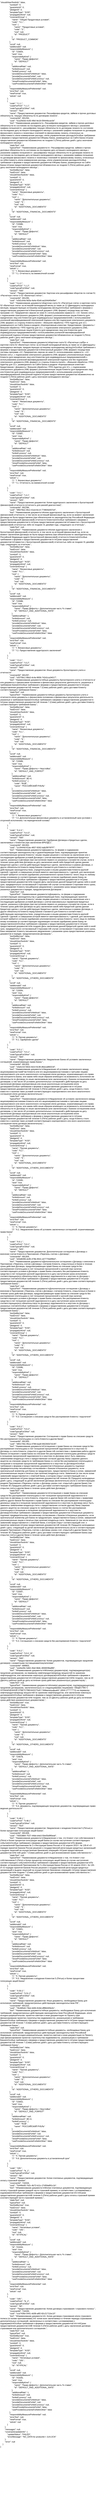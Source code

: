 <mxfile version="27.1.4">
  <diagram name="Страница — 1" id="WULPb32uHRo-QUS4CWuH">
    <mxGraphModel dx="1372" dy="743" grid="1" gridSize="10" guides="1" tooltips="1" connect="1" arrows="1" fold="1" page="1" pageScale="1" pageWidth="827" pageHeight="1169" math="0" shadow="0">
      <root>
        <mxCell id="0" />
        <mxCell id="1" parent="0" />
        <mxCell id="hpLpnZOfaxVlts9n7Vxk-16" value="&quot;shouldViewTextInfo&quot;: false,&#xa;                &quot;suretyId&quot;: 0,&#xa;                &quot;guarantorId&quot;: 0,&#xa;                &quot;pledgerId&quot;: 0,&#xa;                &quot;templateType&quot;: &quot;KOD&quot;,&#xa;                &quot;propagationKind&quot;: null,&#xa;                &quot;covenantGroup&quot;: {&#xa;                    &quot;name&quot;: &quot;Общие Продуктовые условия&quot;,&#xa;                    &quot;code&quot;: &quot;3.1.&quot;,&#xa;                    &quot;root&quot;: {&#xa;                        &quot;name&quot;: &quot;Продуктовые условия&quot;,&#xa;                        &quot;code&quot;: &quot;3.&quot;,&#xa;                        &quot;root&quot;: null,&#xa;                        &quot;id&quot;: &quot;PRODUCT&quot;&#xa;                    },&#xa;                    &quot;id&quot;: &quot;PRODUCT_COMMON&quot;&#xa;                },&#xa;                &quot;scroll&quot;: null,&#xa;                &quot;additionalId&quot;: null,&#xa;                &quot;responsibilityMeasure&quot;: {&#xa;                    &quot;id&quot;: 715604,&#xa;                    &quot;auto&quot;: true,&#xa;                    &quot;responsibilityKind&quot;: {&#xa;                        &quot;name&quot;: &quot;Право Дефолта&quot;,&#xa;                        &quot;id&quot;: &quot;DEFAULT&quot;&#xa;                    },&#xa;                    &quot;additionalRate&quot;: null,&#xa;                    &quot;forfeitAmount&quot;: null,&#xa;                    &quot;forfeitCurrency&quot;: null,&#xa;                    &quot;provideDocumentsForfeitAuto&quot;: false,&#xa;                    &quot;provideDocumentsForfeit&quot;: null,&#xa;                    &quot;provideDocumentsForfeitCurrency&quot;: null,&#xa;                    &quot;showProvideDocumentsForfeit&quot;: false,&#xa;                    &quot;useProvideDocumentsForfeitInOther&quot;: false&#xa;                },&#xa;                &quot;responsibilityMeasurePreferential&quot;: null,&#xa;                &quot;errorText&quot;: null,&#xa;                &quot;newFormat&quot;: true,&#xa;                &quot;article&quot;: null&#xa;            },&#xa;            {&#xa;                &quot;code&quot;: &quot;I.1.1.&quot;,&#xa;                &quot;codeForPrint&quot;: &quot;I.1.1&quot;,&#xa;                &quot;codeTypicalForOther&quot;: null,&#xa;                &quot;version&quot;: &quot;910&quot;,&#xa;                &quot;name&quot;: &quot;Предоставление документов: Расшифровка кредитов, займов и прочих долговых обязательств, текущих обязательств по договорам лизинга&quot;,&#xa;                &quot;covenantId&quot;: 691294,&#xa;                &quot;uuid&quot;: &quot;01a29d3d-4160-4fb0-9e18-f3f444bcac0d&quot;,&#xa;                &quot;text&quot;: &quot;Наименование документа:\n– Расшифровка кредитов, займов и прочих долговых обязательств по состоянию на последнюю дату истекшего календарного месяца с указанием графика погашения;\n– расшифровка текущих обязательств по договорам лизинга по состоянию на последнюю дату истекшего календарного месяца с указанием графика погашения по договорам финансового лизинга и лизинговых платежей по финансовому лизингу, отнесенных на себестоимость и/или коммерческие расходы, и/или управленческие расходы\nОсобые требования к формам и предоставлению документов:\nФормы Банка, размещенные на Сайте Банка.\nСроки предоставления документов:\nЕжемесячно не позднее 5 (Пяти) рабочих дней с даты окончания календарного месяца.&quot;,&#xa;                &quot;staticText&quot;: null,&#xa;                &quot;typicalText&quot;: &quot;Наименование документа:\n– Расшифровка кредитов, займов и прочих долговых обязательств по состоянию на последнюю дату истекшего календарного месяца с указанием графика погашения;\n– расшифровка текущих обязательств по договорам лизинга по состоянию на последнюю дату истекшего календарного месяца с указанием графика погашения по договорам финансового лизинга и лизинговых платежей по финансовому лизингу, отнесенных на себестоимость и/или коммерческие расходы, и/или управленческие расходы\nОсобые требования к формам и предоставлению документов:\nФормы Банка, размещенные на Сайте Банка.\nСроки предоставления документов:\nЕжемесячно не позднее 5 (Пяти) рабочих дней с даты окончания календарного месяца.&quot;,&#xa;                &quot;textSetByUser&quot;: false,&#xa;                &quot;hasErrors&quot;: false,&#xa;                &quot;shouldViewTextInfo&quot;: false,&#xa;                &quot;suretyId&quot;: 0,&#xa;                &quot;guarantorId&quot;: 0,&#xa;                &quot;pledgerId&quot;: 0,&#xa;                &quot;templateType&quot;: &quot;KOD&quot;,&#xa;                &quot;propagationKind&quot;: null,&#xa;                &quot;covenantGroup&quot;: {&#xa;                    &quot;name&quot;: &quot;Финансовые документы&quot;,&#xa;                    &quot;code&quot;: &quot;6.1.&quot;,&#xa;                    &quot;root&quot;: {&#xa;                        &quot;name&quot;: &quot;Дополнительные документы&quot;,&#xa;                        &quot;code&quot;: &quot;6.&quot;,&#xa;                        &quot;root&quot;: null,&#xa;                        &quot;id&quot;: &quot;ADDITIONAL_DOCUMENTS&quot;&#xa;                    },&#xa;                    &quot;id&quot;: &quot;ADDITIONAL_FINANCIAL_DOCUMENTS&quot;&#xa;                },&#xa;                &quot;scroll&quot;: null,&#xa;                &quot;additionalId&quot;: null,&#xa;                &quot;responsibilityMeasure&quot;: {&#xa;                    &quot;id&quot;: 715586,&#xa;                    &quot;auto&quot;: true,&#xa;                    &quot;responsibilityKind&quot;: {&#xa;                        &quot;name&quot;: &quot;Право Дефолта&quot;,&#xa;                        &quot;id&quot;: &quot;DEFAULT&quot;&#xa;                    },&#xa;                    &quot;additionalRate&quot;: null,&#xa;                    &quot;forfeitAmount&quot;: null,&#xa;                    &quot;forfeitCurrency&quot;: null,&#xa;                    &quot;provideDocumentsForfeitAuto&quot;: false,&#xa;                    &quot;provideDocumentsForfeit&quot;: null,&#xa;                    &quot;provideDocumentsForfeitCurrency&quot;: null,&#xa;                    &quot;showProvideDocumentsForfeit&quot;: false,&#xa;                    &quot;useProvideDocumentsForfeitInOther&quot;: false&#xa;                },&#xa;                &quot;responsibilityMeasurePreferential&quot;: null,&#xa;                &quot;errorText&quot;: null,&#xa;                &quot;newFormat&quot;: true,&#xa;                &quot;article&quot;: {&#xa;                    &quot;1&quot;: &quot;I. Финансовые документы&quot;,&#xa;                    &quot;2&quot;: &quot;I.1. Отчетность на ежемесячной основе&quot;&#xa;                }&#xa;            },&#xa;            {&#xa;                &quot;code&quot;: &quot;I.1.2.&quot;,&#xa;                &quot;codeForPrint&quot;: &quot;I.1.2&quot;,&#xa;                &quot;codeTypicalForOther&quot;: null,&#xa;                &quot;version&quot;: &quot;935&quot;,&#xa;                &quot;name&quot;: &quot;Предоставление документов: Карточки или расшифровки оборотов по счетам 51 «Расчетные счета» и 52 «Валютные счета»&quot;,&#xa;                &quot;covenantId&quot;: 691295,&#xa;                &quot;uuid&quot;: &quot;e3d1c64a-9d3a-4a4a-92e6-aa164d40e0be&quot;,&#xa;                &quot;text&quot;: &quot;Наименование документа:\nКарточки счета 51 «Расчетные счета» и карточки счета 52 «Валютные счета» за истекший календарный месяц (а также за 12 (Двенадцать) календарных месяцев, предшествующих истекшему календарному месяцу)\nОсобые требования к формам и предоставлению документов:\nЭлектронный документ (XML-формат) посредством системы программ «1С: Предприятие» версии не ниже 8 с использованием сервиса:\n– «1С: Бизнес-сеть», с подписанием электронного документа (XML-формат) уполномоченным лицом Клиента (для юридических лиц) или Клиентом (для индивидуальных предпринимателей) с использованием усиленной квалифицированной электронной подписи или без подписания электронного документа (XML-формат) со стороны Клиента,\nили\n– «Внешняя обработка / ППО Адаптер для 1С», размещенного на Сайте Банка в разделе «Корпоративным клиентам / Кредитование / Документы / Внешняя обработка / ППО Адаптер для 1С», с подписанием электронного документа (XML-формат) уполномоченным лицом Клиента (для юридических лиц) или Клиентом (для индивидуальных предпринимателей) с использованием усиленной квалифицированной электронной подписи.\nСроки предоставления документов:\nЕжемесячно не позднее 5 (Пяти) рабочих дней с даты окончания календарного месяца.&quot;,&#xa;                &quot;staticText&quot;: null,&#xa;                &quot;typicalText&quot;: &quot;Наименование документа:\nКарточки счета 51 «Расчетные счеÑа» и карточки счета 52 «Валютные счета» за истекший календарный месяц (а также за 12 (Двенадцать) календарных месяцев, предшествующих истекшему календарному месяцу)\nОсобые требования к формам и предоставлению документов:\nЭлектронный документ (XML-формат) посредством системы программ «1С: Предприятие» версии не ниже 8 с использованием сервиса:\n– «1С: Бизнес-сеть», с подписанием электронного документа (XML-формат) уполномоченным лицом Клиента (для юридических лиц) или Клиентом (для индивидуальных предпринимателей) с использованием усиленной квалифицированной электронной подписи или без подписания электронного документа (XML-формат) со стороны Клиента,\nили\n– «Внешняя обработка / ППО Адаптер для 1С», размещенного на Сайте Банка в разделе «Корпоративным клиентам / Кредитование / Документы / Внешняя обработка / ППО Адаптер для 1С», с подписанием электронного документа (XML-формат) уполномоченным лицом Клиента (для юридических лиц) или Клиентом (для индивидуальных предпринимателей) с использованием усиленной квалифицированной электронной подписи.\nСроки предоставления документов:\nЕжемесячно не позднее 5 (Пяти) рабочих дней с даты окончания календарного месяца.&quot;,&#xa;                &quot;textSetByUser&quot;: false,&#xa;                &quot;hasErrors&quot;: false,&#xa;                &quot;shouldViewTextInfo&quot;: false,&#xa;                &quot;suretyId&quot;: 0,&#xa;                &quot;guarantorId&quot;: 0,&#xa;                &quot;pledgerId&quot;: 0,&#xa;                &quot;templateType&quot;: &quot;KOD&quot;,&#xa;                &quot;propagationKind&quot;: null,&#xa;                &quot;covenantGroup&quot;: {&#xa;                    &quot;name&quot;: &quot;Финансовые документы&quot;,&#xa;                    &quot;code&quot;: &quot;6.1.&quot;,&#xa;                    &quot;root&quot;: {&#xa;                        &quot;name&quot;: &quot;Дополнительные документы&quot;,&#xa;                        &quot;code&quot;: &quot;6.&quot;,&#xa;                        &quot;root&quot;: null,&#xa;                        &quot;id&quot;: &quot;ADDITIONAL_DOCUMENTS&quot;&#xa;                    },&#xa;                    &quot;id&quot;: &quot;ADDITIONAL_FINANCIAL_DOCUMENTS&quot;&#xa;                },&#xa;                &quot;scroll&quot;: null,&#xa;                &quot;additionalId&quot;: null,&#xa;                &quot;responsibilityMeasure&quot;: {&#xa;                    &quot;id&quot;: 715587,&#xa;                    &quot;auto&quot;: true,&#xa;                    &quot;responsibilityKind&quot;: {&#xa;                        &quot;name&quot;: &quot;Право Дефолта&quot;,&#xa;                        &quot;id&quot;: &quot;DEFAULT&quot;&#xa;                    },&#xa;                    &quot;additionalRate&quot;: null,&#xa;                    &quot;forfeitAmount&quot;: null,&#xa;                    &quot;forfeitCurrency&quot;: null,&#xa;                    &quot;provideDocumentsForfeitAuto&quot;: false,&#xa;                    &quot;provideDocumentsForfeit&quot;: null,&#xa;                    &quot;provideDocumentsForfeitCurrency&quot;: null,&#xa;                    &quot;showProvideDocumentsForfeit&quot;: false,&#xa;                    &quot;useProvideDocumentsForfeitInOther&quot;: false&#xa;                },&#xa;                &quot;responsibilityMeasurePreferential&quot;: null,&#xa;                &quot;errorText&quot;: null,&#xa;                &quot;newFormat&quot;: true,&#xa;                &quot;article&quot;: {&#xa;                    &quot;1&quot;: &quot;I. Финансовые документы&quot;,&#xa;                    &quot;2&quot;: &quot;I.1. Отчетность на ежемесячной основе&quot;&#xa;                }&#xa;            },&#xa;            {&#xa;                &quot;code&quot;: &quot;I.4.1.&quot;,&#xa;                &quot;codeForPrint&quot;: &quot;I.4.1&quot;,&#xa;                &quot;codeTypicalForOther&quot;: null,&#xa;                &quot;version&quot;: &quot;925&quot;,&#xa;                &quot;name&quot;: &quot;Предоставление документов: Копия аудиторского заключения о бухгалтерской (финансовой) отчетности (отчетность для ранней диагностики)&quot;,&#xa;                &quot;covenantId&quot;: 691296,&#xa;                &quot;uuid&quot;: &quot;3f6076b2-49c2-41ed-8c14-774804e937e4&quot;,&#xa;                &quot;text&quot;: &quot;Наименование документа:\nКопия аудиторского заключения о бухгалтерской (финансовой) отчетности, в том числе за истекший финансовый год, если на момент заключения Договора не была предоставлена (при обязательном по законодательству Российской Федерации аудите бухгалтерской (финансовой) отчетности Клиента)\nОсобые требования к формам и предоставлению документов:\n-\nСроки предоставления документов:\nСовместно с бухгалтерской (финансовой) отчетностью либо не позднее 31 декабря года, следующего за отчетным.&quot;,&#xa;                &quot;staticText&quot;: null,&#xa;                &quot;typicalText&quot;: &quot;Наименование документа:\nКопия аудиторского заключения о бухгалтерской (финансовой) отчетности, в том числе за истекший финансовый год, если на момент заключения Договора не была предоставлена (при обязательном по законодательству Российской Федерации аудите бухгалтерской (финансовой) отчетности Клиента)\nОсобые требования к формам и предоставлению документов:\n-\nСроки предоставления документов:\nСовместно с бухгалтерской (финансовой) отчетностью либо не позднее 31 декабря года, следующего за отчетным.&quot;,&#xa;                &quot;textSetByUser&quot;: false,&#xa;                &quot;hasErrors&quot;: false,&#xa;                &quot;shouldViewTextInfo&quot;: false,&#xa;                &quot;suretyId&quot;: 0,&#xa;                &quot;guarantorId&quot;: 0,&#xa;                &quot;pledgerId&quot;: 0,&#xa;                &quot;templateType&quot;: &quot;KOD&quot;,&#xa;                &quot;propagationKind&quot;: null,&#xa;                &quot;covenantGroup&quot;: {&#xa;                    &quot;name&quot;: &quot;Финансовые документы&quot;,&#xa;                    &quot;code&quot;: &quot;6.1.&quot;,&#xa;                    &quot;root&quot;: {&#xa;                        &quot;name&quot;: &quot;Дополнительные документы&quot;,&#xa;                        &quot;code&quot;: &quot;6.&quot;,&#xa;                        &quot;root&quot;: null,&#xa;                        &quot;id&quot;: &quot;ADDITIONAL_DOCUMENTS&quot;&#xa;                    },&#xa;                    &quot;id&quot;: &quot;ADDITIONAL_FINANCIAL_DOCUMENTS&quot;&#xa;                },&#xa;                &quot;scroll&quot;: null,&#xa;                &quot;additionalId&quot;: null,&#xa;                &quot;responsibilityMeasure&quot;: {&#xa;                    &quot;id&quot;: 715588,&#xa;                    &quot;auto&quot;: true,&#xa;                    &quot;responsibilityKind&quot;: {&#xa;                        &quot;name&quot;: &quot;Право Дефолта + Дополнительная часть % ставки&quot;,&#xa;                        &quot;id&quot;: &quot;DEFAULT_AND_ADDITIONAL_RATE&quot;&#xa;                    },&#xa;                    &quot;additionalRate&quot;: 1,&#xa;                    &quot;forfeitAmount&quot;: null,&#xa;                    &quot;forfeitCurrency&quot;: null,&#xa;                    &quot;provideDocumentsForfeitAuto&quot;: false,&#xa;                    &quot;provideDocumentsForfeit&quot;: null,&#xa;                    &quot;provideDocumentsForfeitCurrency&quot;: null,&#xa;                    &quot;showProvideDocumentsForfeit&quot;: false,&#xa;                    &quot;useProvideDocumentsForfeitInOther&quot;: false&#xa;                },&#xa;                &quot;responsibilityMeasurePreferential&quot;: null,&#xa;                &quot;errorText&quot;: null,&#xa;                &quot;newFormat&quot;: true,&#xa;                &quot;article&quot;: {&#xa;                    &quot;1&quot;: &quot;I. Финансовые документы&quot;,&#xa;                    &quot;2&quot;: &quot;I.2. Предоставление аудиторского заключения&quot;&#xa;                }&#xa;            },&#xa;            {&#xa;                &quot;code&quot;: &quot;I.5.2.&quot;,&#xa;                &quot;codeForPrint&quot;: &quot;I.5.2&quot;,&#xa;                &quot;codeTypicalForOther&quot;: null,&#xa;                &quot;version&quot;: &quot;940&quot;,&#xa;                &quot;name&quot;: &quot;Предоставление документов: Иные документы бухгалтерского учета и отчетности&quot;,&#xa;                &quot;covenantId&quot;: 691297,&#xa;                &quot;uuid&quot;: &quot;c63758c1-88a3-4c4a-9656-742d1ca34017&quot;,&#xa;                &quot;text&quot;: &quot;Наименование документа:\nИные документы бухгалтерского учета и отчетности и/или документы о финансовом положении и финансовых результатах деятельности, указанные в требовании Банка\nОсобые требования к формам и предоставлению документов:\n-\nСроки предоставления документов:\nВ течение 7 (Семи) рабочих дней с даты доставки Клиенту соответствующего требования Банка.&quot;,&#xa;                &quot;staticText&quot;: null,&#xa;                &quot;typicalText&quot;: &quot;Наименование документа:\nИные документы бухгалтерского учета и отчетности и/или документы о финансовом положении и финансовых результатах деятельности, указанные в требовании Банка\nОсобые требования к формам и предоставлению документов:\n-\nСроки предоставления документов:\nВ течение 7 (Семи) рабочих дней с даты доставки Клиенту соответствующего требования Банка.&quot;,&#xa;                &quot;textSetByUser&quot;: false,&#xa;                &quot;hasErrors&quot;: false,&#xa;                &quot;shouldViewTextInfo&quot;: false,&#xa;                &quot;suretyId&quot;: 0,&#xa;                &quot;guarantorId&quot;: 0,&#xa;                &quot;pledgerId&quot;: 0,&#xa;                &quot;templateType&quot;: &quot;KOD&quot;,&#xa;                &quot;propagationKind&quot;: null,&#xa;                &quot;covenantGroup&quot;: {&#xa;                    &quot;name&quot;: &quot;Финансовые документы&quot;,&#xa;                    &quot;code&quot;: &quot;6.1.&quot;,&#xa;                    &quot;root&quot;: {&#xa;                        &quot;name&quot;: &quot;Дополнительные документы&quot;,&#xa;                        &quot;code&quot;: &quot;6.&quot;,&#xa;                        &quot;root&quot;: null,&#xa;                        &quot;id&quot;: &quot;ADDITIONAL_DOCUMENTS&quot;&#xa;                    },&#xa;                    &quot;id&quot;: &quot;ADDITIONAL_FINANCIAL_DOCUMENTS&quot;&#xa;                },&#xa;                &quot;scroll&quot;: null,&#xa;                &quot;additionalId&quot;: null,&#xa;                &quot;responsibilityMeasure&quot;: {&#xa;                    &quot;id&quot;: 715589,&#xa;                    &quot;auto&quot;: true,&#xa;                    &quot;responsibilityKind&quot;: {&#xa;                        &quot;name&quot;: &quot;Право Дефолта + Неустойка&quot;,&#xa;                        &quot;id&quot;: &quot;DEFAULT_AND_FORFEIT&quot;&#xa;                    },&#xa;                    &quot;additionalRate&quot;: null,&#xa;                    &quot;forfeitAmount&quot;: 8E+4,&#xa;                    &quot;forfeitCurrency&quot;: {&#xa;                        &quot;code&quot;: &quot;RUB&quot;,&#xa;                        &quot;name&quot;: &quot;РОССИЙСКИЙ РУБЛЬ&quot;&#xa;                    },&#xa;                    &quot;provideDocumentsForfeitAuto&quot;: false,&#xa;                    &quot;provideDocumentsForfeit&quot;: null,&#xa;                    &quot;provideDocumentsForfeitCurrency&quot;: null,&#xa;                    &quot;showProvideDocumentsForfeit&quot;: false,&#xa;                    &quot;useProvideDocumentsForfeitInOther&quot;: false&#xa;                },&#xa;                &quot;responsibilityMeasurePreferential&quot;: null,&#xa;                &quot;errorText&quot;: null,&#xa;                &quot;newFormat&quot;: true,&#xa;                &quot;article&quot;: {&#xa;                    &quot;1&quot;: &quot;I. Финансовые документы&quot;,&#xa;                    &quot;2&quot;: &quot;I.3. Дополнительные финансовые документы в установленный срок (условие с отсрочкой исполнения) / на периодической основе)&quot;&#xa;                }&#xa;            },&#xa;            {&#xa;                &quot;code&quot;: &quot;II.4.3.&quot;,&#xa;                &quot;codeForPrint&quot;: &quot;II.4.3&quot;,&#xa;                &quot;codeTypicalForOther&quot;: null,&#xa;                &quot;version&quot;: &quot;930&quot;,&#xa;                &quot;name&quot;: &quot;Предоставление документов: Одобрение Договора и Кредитных сделок, заключаемых с Клиентом (при заключении ВРКЛДС)&quot;,&#xa;                &quot;covenantId&quot;: 691302,&#xa;                &quot;uuid&quot;: &quot;1cc9444d-61ae-4657-9262-bdb2f870f7f7&quot;,&#xa;                &quot;text&quot;: &quot;Наименование документа:\nДокументы, по форме и содержанию соответствующие законодательству и удовлетворяющие Банк, подтверждающие принятие уполномоченным органом Клиента / иными лицами решения о согласии на заключение или о последующем одобрении условий Договора с учетом максимальных параметров Кредитных сделок, указанных в Договоре (при наступлении первого из указанных случаев:\nв случае, если в течение срока действия Договора на дату заключения какой-либо Кредитной сделки данная Кредитная сделка с учетом действующих Кредитных сделок, заключенных в рамках Договора, и других обязательств Клиента перед Банком становится для Клиента в соответствии с действующим законодательством, учредительными и иными документами Клиента крупной сделкой / сделкой, в совершении которой имеется заинтересованность / сделкой, для заключения которой требуется согласие (одобрение) уполномоченного органа Клиента / иного лица по любому иному основанию (и соответствующее надлежащее согласие (одобрение) ранее Банку не предоставлено))\nОсобые требования к формам и предоставлению документов:\n-\nСроки предоставления документов:\nНе позднее Даты заключения данной Кредитной сделки либо в иной срок, предварительно согласованный Сторонами.\nВ случае согласования Сторонами иного срока, Банк направляет Клиенту письмÐµнное уведомление с указанием срока предоставления указанных документов в порядке, предусмотренном Договором.&quot;,&#xa;                &quot;staticText&quot;: null,&#xa;                &quot;typicalText&quot;: &quot;Наименование документа:\nДокументы, по форме и содержанию соответствующие законодательству и удовлетворяющие Банк, подтверждающие принятие уполномоченным органом Клиента / иными лицами решения о согласии на заключение или о последующем одобрении условий Договора с учетом максимальных параметров Кредитных сделок, указанных в Договоре (при наступлении первого из указанных случаев:\nв случае, если в течение срока действия Договора на дату заключения какой-либо Кредитной сделки данная Кредитная сделка с учетом действующих Кредитных сделок, заключенных в рамках Договора, и других обязательств Клиента перед Банком становится для Клиента в соответствии с действующим законодательством, учредительными и иными документами Клиента крупной сделкой / сделкой, в совершении которой имеется заинтересованность / сделкой, для заключения которой требуется согласие (одобрение) уполномоченного органа Клиента / иного лица по любому иному основанию (и соответствующее надлежащее согласие (одобрение) ранее Банку не предоставлено))\nОсобые требования к формам и предоставлению документов:\n-\nСроки предоставления документов:\nНе позднее Даты заключения данной Кредитной сделки либо в иной срок, предварительно согласованный Сторонами.\nВ случае согласования Сторонами иного срока, Банк направляет Клиенту письменное уведомление с указанием срока предоставления указанных документов в порядке, предусмотренном Договором.&quot;,&#xa;                &quot;textSetByUser&quot;: false,&#xa;                &quot;hasErrors&quot;: false,&#xa;                &quot;shouldViewTextInfo&quot;: false,&#xa;                &quot;suretyId&quot;: 0,&#xa;                &quot;guarantorId&quot;: 0,&#xa;                &quot;pledgerId&quot;: 0,&#xa;                &quot;templateType&quot;: &quot;KOD&quot;,&#xa;                &quot;propagationKind&quot;: null,&#xa;                &quot;covenantGroup&quot;: {&#xa;                    &quot;name&quot;: &quot;Прочие документы&quot;,&#xa;                    &quot;code&quot;: &quot;6.2.&quot;,&#xa;                    &quot;root&quot;: {&#xa;                        &quot;name&quot;: &quot;Дополнительные документы&quot;,&#xa;                        &quot;code&quot;: &quot;6.&quot;,&#xa;                        &quot;root&quot;: null,&#xa;                        &quot;id&quot;: &quot;ADDITIONAL_DOCUMENTS&quot;&#xa;                    },&#xa;                    &quot;id&quot;: &quot;ADDITIONAL_OTHERS_DOCUMENTS&quot;&#xa;                },&#xa;                &quot;scroll&quot;: null,&#xa;                &quot;additionalId&quot;: null,&#xa;                &quot;responsibilityMeasure&quot;: {&#xa;                    &quot;id&quot;: 715594,&#xa;                    &quot;auto&quot;: true,&#xa;                    &quot;responsibilityKind&quot;: {&#xa;                        &quot;name&quot;: &quot;Право Дефолта&quot;,&#xa;                        &quot;id&quot;: &quot;DEFAULT&quot;&#xa;                    },&#xa;                    &quot;additionalRate&quot;: null,&#xa;                    &quot;forfeitAmount&quot;: null,&#xa;                    &quot;forfeitCurrency&quot;: null,&#xa;                    &quot;provideDocumentsForfeitAuto&quot;: false,&#xa;                    &quot;provideDocumentsForfeit&quot;: null,&#xa;                    &quot;provideDocumentsForfeitCurrency&quot;: null,&#xa;                    &quot;showProvideDocumentsForfeit&quot;: false,&#xa;                    &quot;useProvideDocumentsForfeitInOther&quot;: false&#xa;                },&#xa;                &quot;responsibilityMeasurePreferential&quot;: null,&#xa;                &quot;errorText&quot;: null,&#xa;                &quot;newFormat&quot;: true,&#xa;                &quot;article&quot;: {&#xa;                    &quot;1&quot;: &quot;II. Прочие документы&quot;,&#xa;                    &quot;2&quot;: &quot;II.1. Одобрение сделки&quot;&#xa;                }&#xa;            },&#xa;            {&#xa;                &quot;code&quot;: &quot;II.5.1.&quot;,&#xa;                &quot;codeForPrint&quot;: &quot;II.5.1&quot;,&#xa;                &quot;codeTypicalForOther&quot;: null,&#xa;                &quot;version&quot;: &quot;900&quot;,&#xa;                &quot;name&quot;: &quot;Предоставление документов: Уведомление Банка об условиях заключенных соглашений, ограничивающих права Банка &quot;,&#xa;                &quot;covenantId&quot;: 691303,&#xa;                &quot;uuid&quot;: &quot;c0a4c31f-582d-4d14-9c38-dfeeca860218&quot;,&#xa;                &quot;text&quot;: &quot;Наименование документа:\nУведомление об условиях заключенного между акционерами/участникÐ°ми Клиента или его акционерами/участниками и третьими лицами корпоративного или иного аналогичного соглашения и/или договора, ограничивающего его права как контрагента Банка, или каким-либо иным образом влияющего на возможность исполнения им обязательств по Договору по иным заключаемым (или заключенным) с Банком соглашениям и/или договорам, в том числе об условиях дополнительных соглашений к действующим на дату заключения Договора корпоративным или иным аналогичным соглашениям и/или договорам\nОсобые требования к формам и предоставлению документов:\n-\nСроки предоставления документов:\nВ течение 5 (Пяти) рабочих дней с даты, когда Клиенту стало известно о наличии таких условий соответствующего корпоративного или иного аналогичного соглашения и/или договора (включительно).&quot;,&#xa;                &quot;staticText&quot;: null,&#xa;                &quot;typicalText&quot;: &quot;Наименование документа:\nУведомление об условиях заключенного между акционерами/участниками Клиента или его акционерами/участниками и третьими лицами корпоративного или иного аналогичного соглашения и/или договора, ограничивающего его права как контрагента Банка, или каким-либо иным образом влияющего на возможность исполнения им обязательств по Договору по иным заключаемым (или заключенным) с Банком соглашениям и/или договорам, в том числе об условиях дополнительных соглашений к действующим на дату заключения Договора корпоративным или иным аналогичным соглашениям и/или договорам\nОсобые требования к формам и предоставлению документов:\n-\nСроки предоставления документов:\nВ течение 5 (Пяти) рабочих дней с даты, когда Клиенту стало известно о наличии таких условий соответствующего корпоративного или иного аналогичного соглашения и/или договора (включительно).&quot;,&#xa;                &quot;textSetByUser&quot;: false,&#xa;                &quot;hasErrors&quot;: false,&#xa;                &quot;shouldViewTextInfo&quot;: false,&#xa;                &quot;suretyId&quot;: 0,&#xa;                &quot;guarantorId&quot;: 0,&#xa;                &quot;pledgerId&quot;: 0,&#xa;                &quot;templateType&quot;: &quot;KOD&quot;,&#xa;                &quot;propagationKind&quot;: null,&#xa;                &quot;covenantGroup&quot;: {&#xa;                    &quot;name&quot;: &quot;Прочие документы&quot;,&#xa;                    &quot;code&quot;: &quot;6.2.&quot;,&#xa;                    &quot;root&quot;: {&#xa;                        &quot;name&quot;: &quot;Дополнительные документы&quot;,&#xa;                        &quot;code&quot;: &quot;6.&quot;,&#xa;                        &quot;root&quot;: null,&#xa;                        &quot;id&quot;: &quot;ADDITIONAL_DOCUMENTS&quot;&#xa;                    },&#xa;                    &quot;id&quot;: &quot;ADDITIONAL_OTHERS_DOCUMENTS&quot;&#xa;                },&#xa;                &quot;scroll&quot;: null,&#xa;                &quot;additionalId&quot;: null,&#xa;                &quot;responsibilityMeasure&quot;: {&#xa;                    &quot;id&quot;: 715595,&#xa;                    &quot;auto&quot;: true,&#xa;                    &quot;responsibilityKind&quot;: {&#xa;                        &quot;name&quot;: &quot;Право Дефолта&quot;,&#xa;                        &quot;id&quot;: &quot;DEFAULT&quot;&#xa;                    },&#xa;                    &quot;additionalRate&quot;: null,&#xa;                    &quot;forfeitAmount&quot;: null,&#xa;                    &quot;forfeitCurrency&quot;: null,&#xa;                    &quot;provideDocumentsForfeitAuto&quot;: false,&#xa;                    &quot;provideDocumentsForfeit&quot;: null,&#xa;                    &quot;provideDocumentsForfeitCurrency&quot;: null,&#xa;                    &quot;showProvideDocumentsForfeit&quot;: false,&#xa;                    &quot;useProvideDocumentsForfeitInOther&quot;: false&#xa;                },&#xa;                &quot;responsibilityMeasurePreferential&quot;: null,&#xa;                &quot;errorText&quot;: null,&#xa;                &quot;newFormat&quot;: true,&#xa;                &quot;article&quot;: {&#xa;                    &quot;1&quot;: &quot;II. Прочие документы&quot;,&#xa;                    &quot;2&quot;: &quot;II.2. Уведомление Банка об условиях заключенных соглашений, ограничивающих права Банка&quot;&#xa;                }&#xa;            },&#xa;            {&#xa;                &quot;code&quot;: &quot;II.6.1.&quot;,&#xa;                &quot;codeForPrint&quot;: &quot;II.6.1&quot;,&#xa;                &quot;codeTypicalForOther&quot;: null,&#xa;                &quot;version&quot;: &quot;925&quot;,&#xa;                &quot;name&quot;: &quot;Предоставление документов: Дополнительное соглашение к Договору о внесении счетов Клиента в Приложение «Перечень счетов» к Договору&quot;,&#xa;                &quot;covenantId&quot;: 691304,&#xa;                &quot;uuid&quot;: &quot;d44d8496-dc85-478b-9541-d27770d4f9b3&quot;,&#xa;                &quot;text&quot;: &quot;Наименование документа:\nДополнительное соглашение к Договору о внесении в Приложение «Перечень счетов к Договору» счета(ов) Клиента, открытого(ых) в Банке в течение срока действия Договора, предусматривающее право Банка на списание средств без распоряжения плательщика в счет погашения просроченной и срочной (при наличии соответствующего условия в Договоре о праве Банка списывать без распоряжения Клиента средства в счет погашения срочной задолженности в дату наступления срока исполнения соответствующих(его) обязательств(а) по Договору) задолженности и неустоек по Договору с указанных счетов\nОсобые требования к формам и предоставлению документов:\n-\nСроки предоставления документов:\nВ течение 5 (Пяти) рабочих дней с даты доставки соответствующего требования Банка.&quot;,&#xa;                &quot;staticText&quot;: null,&#xa;                &quot;typicalText&quot;: &quot;Наименование документа:\nДополнительное соглашение к Договору о внесении в Приложение «Перечень счетов к Договору» счета(ов) Клиента, открытого(ых) в Банке в течение срока действия Договора, предусматривающее право Банка на списание средств без распоряжения плательщика в счет погашения просроченной и срочной (при наличии соответствующего условия в Договоре о праве Банка списывать без распоряжения Клиента средства в счет погашения срочной задолженности в дату наступления срока исполнения соответствующих(его) обязательств(а) по Договору) задолженности и неустоек по Договору с указанных счетов\nОсобые требования к формам и предоставлению документов:\n-\nСроки предоставления документов:\nВ течение 5 (Пяти) рабочих дней с даты доставки соответствующего требования Банка.&quot;,&#xa;                &quot;textSetByUser&quot;: false,&#xa;                &quot;hasErrors&quot;: false,&#xa;                &quot;shouldViewTextInfo&quot;: false,&#xa;                &quot;suretyId&quot;: 0,&#xa;                &quot;guarantorId&quot;: 0,&#xa;                &quot;pledgerId&quot;: 0,&#xa;                &quot;templateType&quot;: &quot;KOD&quot;,&#xa;                &quot;propagationKind&quot;: null,&#xa;                &quot;covenantGroup&quot;: {&#xa;                    &quot;name&quot;: &quot;Прочие документы&quot;,&#xa;                    &quot;code&quot;: &quot;6.2.&quot;,&#xa;                    &quot;root&quot;: {&#xa;                        &quot;name&quot;: &quot;Дополнительные документы&quot;,&#xa;                        &quot;code&quot;: &quot;6.&quot;,&#xa;                        &quot;root&quot;: null,&#xa;                        &quot;id&quot;: &quot;ADDITIONAL_DOCUMENTS&quot;&#xa;                    },&#xa;                    &quot;id&quot;: &quot;ADDITIONAL_OTHERS_DOCUMENTS&quot;&#xa;                },&#xa;                &quot;scroll&quot;: null,&#xa;                &quot;additionalId&quot;: null,&#xa;                &quot;responsibilityMeasure&quot;: {&#xa;                    &quot;id&quot;: 715596,&#xa;                    &quot;auto&quot;: true,&#xa;                    &quot;responsibilityKind&quot;: {&#xa;                        &quot;name&quot;: &quot;Право Дефолта&quot;,&#xa;                        &quot;id&quot;: &quot;DEFAULT&quot;&#xa;                    },&#xa;                    &quot;additionalRate&quot;: null,&#xa;                    &quot;forfeitAmount&quot;: null,&#xa;                    &quot;forfeitCurrency&quot;: null,&#xa;                    &quot;provideDocumentsForfeitAuto&quot;: false,&#xa;                    &quot;provideDocumentsForfeit&quot;: null,&#xa;                    &quot;provideDocumentsForfeitCurrency&quot;: null,&#xa;                    &quot;showProvideDocumentsForfeit&quot;: false,&#xa;                    &quot;useProvideDocumentsForfeitInOther&quot;: false&#xa;                },&#xa;                &quot;responsibilityMeasurePreferential&quot;: null,&#xa;                &quot;errorText&quot;: null,&#xa;                &quot;newFormat&quot;: true,&#xa;                &quot;article&quot;: {&#xa;                    &quot;1&quot;: &quot;II. Прочие документы&quot;,&#xa;                    &quot;2&quot;: &quot;II.3. Соглашения о списании средств без распоряжения Клиента / поручителя&quot;&#xa;                }&#xa;            },&#xa;            {&#xa;                &quot;code&quot;: &quot;II.6.2.&quot;,&#xa;                &quot;codeForPrint&quot;: &quot;II.6.2&quot;,&#xa;                &quot;codeTypicalForOther&quot;: null,&#xa;                &quot;version&quot;: &quot;925&quot;,&#xa;                &quot;name&quot;: &quot;Предоставление документов: Соглашения о праве Банка на списание средств без распоряжения плательщика со счета Клиента в другом банке&quot;,&#xa;                &quot;covenantId&quot;: 691305,&#xa;                &quot;uuid&quot;: &quot;d901706c-95ca-4788-baa9-692282b7d140&quot;,&#xa;                &quot;text&quot;: &quot;Наименование документа:\nСоглашения о праве Банка на списание средств без распоряжения плательщика в счет погашения просроченной задолженности и неустоек по Договору со счета Клиента, открытого в другом банке.\nВ соответствии с правилами работы других банков соглашения о праве Банка на списание без распоряжения плательщика денежных средств в погашение просроченной задолженности и неустоек по Договору могут быть заменены заявлениями владельца счета о предоставлении согласия другому банку (заранее данного акцепта) на списание средств по требованию Банка со счетов без распоряжения плательщика в погашение в погашение просроченной задолженности и неустоек по Договору\nОсобые требования к формам и предоставлению документов:\nУказанные документы подлежат предварительному письменному согласованию с Банком.\nУказанные документы, если оригинальный экземпляр для Банка не предусмотрен, предоставляются Банку в копии, заверенной уполномоченным лицом и печатью (при наличии) владельца счета. Заявления (в том числе копии заявлений) предоставляются с отметкой банка, в котором открыт соответствующий счет, о принятии заявления.\nСроки предоставления документов:\nВ течение 30 (Тридцати) календарных дней с даты, следующей за датой заключения Договора (включительно) (если в соответствующем разделе Приложения «Перечень счетов» к Договору указан счет, открытый в другом банке) /\nв течение 30 (Тридцати) рабочих дней с даты доставки соответствующего требования Банка (при открытии счета в другом банке в течение срока действия Договора).&quot;,&#xa;                &quot;staticText&quot;: null,&#xa;                &quot;typicalText&quot;: &quot;Наименование документа:\nСоглашения о праве Банка на списание средств без распоряжения плательщика в счет погашения просроченной задолженности и неустоек по Договору со счета Клиента, открытого в другом банке.\nВ соответствии с правилами работы других банков Ñоглашения о праве Банка на списание без распоряжения плательщика денежных средств в погашение просроченной задолженности и неустоек по Договору могут быть заменены заявлениями владельца счета о предоставлении согласия другому банку (заранее данного акцепта) на списание средств по требованию Банка со счетов без распоряжения плательщика в погашение в погашение просроченной задолженности и неустоек по Договору\nОсобые требования к формам и предоставлению документов:\nУказанные документы подлежат предварительному письменному согласованию с Банком.\nУказанные документы, если оригинальный экземпляр для Банка не предусмотрен, предоставляются Банку в копии, заверенной уполномоченным лицом и печатью (при наличии) владельца счета. Заявления (в том числе копии заявлений) предоставляются с отметкой банка, в котором открыт соответствующий счет, о принятии заявления.\nСроки предоставления документов:\nВ течение 30 (Тридцати) календарных дней с даты, следующей за датой заключения Договора (включительно) (если в соответствующем разделе Приложения «Перечень счетов» к Договору указан счет, открытый в другом банке) /\nв течение 30 (Тридцати) рабочих дней с даты доставки соответствующего требования Банка (при открытии счета в другом банке в течение срока действия Договора).&quot;,&#xa;                &quot;textSetByUser&quot;: false,&#xa;                &quot;hasErrors&quot;: false,&#xa;                &quot;shouldViewTextInfo&quot;: false,&#xa;                &quot;suretyId&quot;: 0,&#xa;                &quot;guarantorId&quot;: 0,&#xa;                &quot;pledgerId&quot;: 0,&#xa;                &quot;templateType&quot;: &quot;KOD&quot;,&#xa;                &quot;propagationKind&quot;: null,&#xa;                &quot;covenantGroup&quot;: {&#xa;                    &quot;name&quot;: &quot;Прочие документы&quot;,&#xa;                    &quot;code&quot;: &quot;6.2.&quot;,&#xa;                    &quot;root&quot;: {&#xa;                        &quot;name&quot;: &quot;Дополнительные документы&quot;,&#xa;                        &quot;code&quot;: &quot;6.&quot;,&#xa;                        &quot;root&quot;: null,&#xa;                        &quot;id&quot;: &quot;ADDITIONAL_DOCUMENTS&quot;&#xa;                    },&#xa;                    &quot;id&quot;: &quot;ADDITIONAL_OTHERS_DOCUMENTS&quot;&#xa;                },&#xa;                &quot;scroll&quot;: null,&#xa;                &quot;additionalId&quot;: null,&#xa;                &quot;responsibilityMeasure&quot;: {&#xa;                    &quot;id&quot;: 715597,&#xa;                    &quot;auto&quot;: true,&#xa;                    &quot;responsibilityKind&quot;: {&#xa;                        &quot;name&quot;: &quot;Право Дефолта&quot;,&#xa;                        &quot;id&quot;: &quot;DEFAULT&quot;&#xa;                    },&#xa;                    &quot;additionalRate&quot;: null,&#xa;                    &quot;forfeitAmount&quot;: null,&#xa;                    &quot;forfeitCurrency&quot;: null,&#xa;                    &quot;provideDocumentsForfeitAuto&quot;: false,&#xa;                    &quot;provideDocumentsForfeit&quot;: null,&#xa;                    &quot;provideDocumentsForfeitCurrency&quot;: null,&#xa;                    &quot;showProvideDocumentsForfeit&quot;: false,&#xa;                    &quot;useProvideDocumentsForfeitInOther&quot;: false&#xa;                },&#xa;                &quot;responsibilityMeasurePreferential&quot;: null,&#xa;                &quot;errorText&quot;: null,&#xa;                &quot;newFormat&quot;: true,&#xa;                &quot;article&quot;: {&#xa;                    &quot;1&quot;: &quot;II. Прочие документы&quot;,&#xa;                    &quot;2&quot;: &quot;II.3. Соглашения о списании средств без распоряжения Клиента / поручителя&quot;&#xa;                }&#xa;            },&#xa;            {&#xa;                &quot;code&quot;: &quot;II.9.2.&quot;,&#xa;                &quot;codeForPrint&quot;: &quot;II.9.2_N&quot;,&#xa;                &quot;codeTypicalForOther&quot;: null,&#xa;                &quot;version&quot;: &quot;930&quot;,&#xa;                &quot;name&quot;: &quot;Предоставление документов: Копии документов, подтверждающих продление договоров с конкретными поставщиками/покупателями&quot;,&#xa;                &quot;covenantId&quot;: 699903,&#xa;                &quot;uuid&quot;: &quot;1ed4a39c-5d62-4fa0-9b8c-4656f29baf86&quot;,&#xa;                &quot;text&quot;: &quot;\tНаименование документа:\n\tКопия(и) документа(ов), подтверждающего(их) продление договора(ов), на перевалку нефтепродуктов/аренду мощностей по хранению нефтепродуктов, или заключение нового(ых) договора(ов)\n\tОсобые требования к формам и предоставлению документов:\n\t-\n\tСроки предоставления документов:\n\tНе позднее, чем за 10 (Десять) рабочих дней до даты истечения срока действия указанного(ых) документа(ов).&quot;,&#xa;                &quot;staticText&quot;: null,&#xa;                &quot;typicalText&quot;: &quot;Наименование документа:\nКопия(и) документа(ов), подтверждающего(их) продление договора(ов), заключенного(ых) со следующим(ими) лицом(ами): ОБЩЕСТВО С ОГРАНИЧЕННОЙ ОТВЕТСТВЕННОСТЬЮ \&quot;АМвапапыфывА\&quot; (ИНН 2*********2) на перевалку нефтепродуктов/аренду мощностей по хранению нефтепродуктов, или заключение нового(ых) договора(ов)\nОсобые требования к формам и предоставлению документов:\n-\nСроки предоставления документов:\nНе позднее, чем за 10 (Десять) рабочих дней до даты истечения срока действия указанного(ых) документа(ов).&quot;,&#xa;                &quot;textSetByUser&quot;: true,&#xa;                &quot;hasErrors&quot;: false,&#xa;                &quot;shouldViewTextInfo&quot;: false,&#xa;                &quot;suretyId&quot;: 0,&#xa;                &quot;guarantorId&quot;: 0,&#xa;                &quot;pledgerId&quot;: 0,&#xa;                &quot;templateType&quot;: &quot;KOD&quot;,&#xa;                &quot;propagationKind&quot;: null,&#xa;                &quot;covenantGroup&quot;: {&#xa;                    &quot;name&quot;: &quot;Прочие документы&quot;,&#xa;                    &quot;code&quot;: &quot;6.2.&quot;,&#xa;                    &quot;root&quot;: {&#xa;                        &quot;name&quot;: &quot;Дополнительные документы&quot;,&#xa;                        &quot;code&quot;: &quot;6.&quot;,&#xa;                        &quot;root&quot;: null,&#xa;                        &quot;id&quot;: &quot;ADDITIONAL_DOCUMENTS&quot;&#xa;                    },&#xa;                    &quot;id&quot;: &quot;ADDITIONAL_OTHERS_DOCUMENTS&quot;&#xa;                },&#xa;                &quot;scroll&quot;: null,&#xa;                &quot;additionalId&quot;: null,&#xa;                &quot;responsibilityMeasure&quot;: {&#xa;                    &quot;id&quot;: 724678,&#xa;                    &quot;auto&quot;: true,&#xa;                    &quot;responsibilityKind&quot;: {&#xa;                        &quot;name&quot;: &quot;Право Дефолта + Дополнительная часть % ставки&quot;,&#xa;                        &quot;id&quot;: &quot;DEFAULT_AND_ADDITIONAL_RATE&quot;&#xa;                    },&#xa;                    &quot;additionalRate&quot;: 1,&#xa;                    &quot;forfeitAmount&quot;: null,&#xa;                    &quot;forfeitCurrency&quot;: null,&#xa;                    &quot;provideDocumentsForfeitAuto&quot;: false,&#xa;                    &quot;provideDocumentsForfeit&quot;: null,&#xa;                    &quot;provideDocumentsForfeitCurrency&quot;: null,&#xa;                    &quot;showProvideDocumentsForfeit&quot;: false,&#xa;                    &quot;useProvideDocumentsForfeitInOther&quot;: false&#xa;                },&#xa;                &quot;responsibilityMeasurePreferential&quot;: null,&#xa;                &quot;errorText&quot;: null,&#xa;                &quot;newFormat&quot;: true,&#xa;                &quot;article&quot;: {&#xa;                    &quot;1&quot;: &quot;II. Прочие документы&quot;,&#xa;                    &quot;2&quot;: &quot;II.4. Документы, подтверждающие продление документов, подтверждающих право ведения деятельности&quot;&#xa;                }&#xa;            },&#xa;            {&#xa;                &quot;code&quot;: &quot;II.48.1.&quot;,&#xa;                &quot;codeForPrint&quot;: &quot;II.48.1&quot;,&#xa;                &quot;codeTypicalForOther&quot;: null,&#xa;                &quot;version&quot;: &quot;910&quot;,&#xa;                &quot;name&quot;: &quot;Предоставление документов: Уведомление о владении Клиентом 5 (Пятью) и более процентами голосующих акций Банка&quot;,&#xa;                &quot;covenantId&quot;: 691309,&#xa;                &quot;uuid&quot;: &quot;76553884-7537-44bb-b4e3-50e05d9f0edd&quot;,&#xa;                &quot;text&quot;: &quot;Наименование документа:\nУведомление о том, что Клиент стал собственником 5 (Пяти) и более процентов голосующих акций Банка (в случае наступления соответствующего события)\nОсобые требования к формам и предоставлению документов:\nПо форме, установленной Приложением № 2 к Инструкции Банка России от 02 апреля 2010 г. № 135-И «О порядке принятия Банком России решения о государственной регистрации кредитных организаций и выдаче лицензий на осуществление банковских операций».\nСроки предоставления документов:\nНе поÐ·днее 7 (Семи) рабочих дней со дня возникновения права собственности.&quot;,&#xa;                &quot;staticText&quot;: null,&#xa;                &quot;typicalText&quot;: &quot;Наименование документа:\nУведомление о том, что Клиент стал собственником 5 (Пяти) и более процентов голосующих акций Банка (в случае наступления соответствующего события)\nОсобые требования к формам и предоставлению документов:\nПо форме, установленной Приложением № 2 к Инструкции Банка России от 02 апреля 2010 г. № 135-И «О порядке принятия Банком России решения о государственной регистрации кредитных организаций и выдаче лицензий на осуществление банковских операций».\nСроки предоставления документов:\nНе позднее 7 (Семи) рабочих дней со дня возникновения права собственности.&quot;,&#xa;                &quot;textSetByUser&quot;: false,&#xa;                &quot;hasErrors&quot;: false,&#xa;                &quot;shouldViewTextInfo&quot;: false,&#xa;                &quot;suretyId&quot;: 0,&#xa;                &quot;guarantorId&quot;: 0,&#xa;                &quot;pledgerId&quot;: 0,&#xa;                &quot;templateType&quot;: &quot;KOD&quot;,&#xa;                &quot;propagationKind&quot;: null,&#xa;                &quot;covenantGroup&quot;: {&#xa;                    &quot;name&quot;: &quot;Прочие документы&quot;,&#xa;                    &quot;code&quot;: &quot;6.2.&quot;,&#xa;                    &quot;root&quot;: {&#xa;                        &quot;name&quot;: &quot;Дополнительные документы&quot;,&#xa;                        &quot;code&quot;: &quot;6.&quot;,&#xa;                        &quot;root&quot;: null,&#xa;                        &quot;id&quot;: &quot;ADDITIONAL_DOCUMENTS&quot;&#xa;                    },&#xa;                    &quot;id&quot;: &quot;ADDITIONAL_OTHERS_DOCUMENTS&quot;&#xa;                },&#xa;                &quot;scroll&quot;: null,&#xa;                &quot;additionalId&quot;: null,&#xa;                &quot;responsibilityMeasure&quot;: {&#xa;                    &quot;id&quot;: 715601,&#xa;                    &quot;auto&quot;: true,&#xa;                    &quot;responsibilityKind&quot;: {&#xa;                        &quot;name&quot;: &quot;Право Дефолта&quot;,&#xa;                        &quot;id&quot;: &quot;DEFAULT&quot;&#xa;                    },&#xa;                    &quot;additionalRate&quot;: null,&#xa;                    &quot;forfeitAmount&quot;: null,&#xa;                    &quot;forfeitCurrency&quot;: null,&#xa;                    &quot;provideDocumentsForfeitAuto&quot;: false,&#xa;                    &quot;provideDocumentsForfeit&quot;: null,&#xa;                    &quot;provideDocumentsForfeitCurrency&quot;: null,&#xa;                    &quot;showProvideDocumentsForfeit&quot;: false,&#xa;                    &quot;useProvideDocumentsForfeitInOther&quot;: false&#xa;                },&#xa;                &quot;responsibilityMeasurePreferential&quot;: null,&#xa;                &quot;errorText&quot;: null,&#xa;                &quot;newFormat&quot;: true,&#xa;                &quot;article&quot;: {&#xa;                    &quot;1&quot;: &quot;II. Прочие документы&quot;,&#xa;                    &quot;2&quot;: &quot;II.5. Уведомление о владении Клиентом 5 (Пятью) и более процентами голосующих акций Банка&quot;&#xa;                }&#xa;            },&#xa;            {&#xa;                &quot;code&quot;: &quot;II.50.2.&quot;,&#xa;                &quot;codeForPrint&quot;: &quot;II.51.2&quot;,&#xa;                &quot;codeTypicalForOther&quot;: null,&#xa;                &quot;version&quot;: &quot;925&quot;,&#xa;                &quot;name&quot;: &quot;Предоставление документов: Иные документы, необходимые Банку для исполнения требований, предусмотренных действующим законодательством РФ&quot;,&#xa;                &quot;covenantId&quot;: 691310,&#xa;                &quot;uuid&quot;: &quot;78c685d4-73bd-4d94-818d-dff8644f4e3c&quot;,&#xa;                &quot;text&quot;: &quot;Наименование документа:\nИные документы, необходимые Банку для исполнения требований, предусмотренных действующим законодательством Российской Федерации, и/или исходно-разрешительная, проектно-сметная и иная документация по Проекту (при финансировании проектов строительства недвижимости), указанные(ая) в требовании Банка\nОсобые требования к формам и предоставлению документов:\n-\nСроки предоставления документов:\nВ течение 7 (Семи) рабочих дней с даты доставки Клиенту соответствующего требования Банка.&quot;,&#xa;                &quot;staticText&quot;: null,&#xa;                &quot;typicalText&quot;: &quot;Наименование документа:\nИные документы, необходимые Банку для исполнения требований, предусмотренных действующим законодательством Российской Федерации, и/или исходно-разрешительная, проектно-сметная и иная документация по Проекту (при финансировании проектов строительства недвижимости), указанные(ая) в требовании Банка\nОсобые требования к формам и предоставлению документов:\n-\nСроки предоставления документов:\nВ течение 7 (Семи) рабочих дней с даты доставки Клиенту соответствующего требования Банка.&quot;,&#xa;                &quot;textSetByUser&quot;: false,&#xa;                &quot;hasErrors&quot;: false,&#xa;                &quot;shouldViewTextInfo&quot;: false,&#xa;                &quot;suretyId&quot;: 0,&#xa;                &quot;guarantorId&quot;: 0,&#xa;                &quot;pledgerId&quot;: 0,&#xa;                &quot;templateType&quot;: &quot;KOD&quot;,&#xa;                &quot;propagationKind&quot;: null,&#xa;                &quot;covenantGroup&quot;: {&#xa;                    &quot;name&quot;: &quot;Прочие документы&quot;,&#xa;                    &quot;code&quot;: &quot;6.2.&quot;,&#xa;                    &quot;root&quot;: {&#xa;                        &quot;name&quot;: &quot;Дополнительные документы&quot;,&#xa;                        &quot;code&quot;: &quot;6.&quot;,&#xa;                        &quot;root&quot;: null,&#xa;                        &quot;id&quot;: &quot;ADDITIONAL_DOCUMENTS&quot;&#xa;                    },&#xa;                    &quot;id&quot;: &quot;ADDITIONAL_OTHERS_DOCUMENTS&quot;&#xa;                },&#xa;                &quot;scroll&quot;: null,&#xa;                &quot;additionalId&quot;: null,&#xa;                &quot;responsibilityMeasure&quot;: {&#xa;                    &quot;id&quot;: 715602,&#xa;                    &quot;auto&quot;: true,&#xa;                    &quot;responsibilityKind&quot;: {&#xa;                        &quot;name&quot;: &quot;Право Дефолта + Неустойка&quot;,&#xa;                        &quot;id&quot;: &quot;DEFAULT_AND_FORFEIT&quot;&#xa;                    },&#xa;                    &quot;additionalRate&quot;: null,&#xa;                    &quot;forfeitAmount&quot;: 8E+4,&#xa;                    &quot;forfeitCurrency&quot;: {&#xa;                        &quot;code&quot;: &quot;RUB&quot;,&#xa;                        &quot;name&quot;: &quot;РОССИЙСКИЙ РУБЛЬ&quot;&#xa;                    },&#xa;                    &quot;provideDocumentsForfeitAuto&quot;: false,&#xa;                    &quot;provideDocumentsForfeit&quot;: null,&#xa;                    &quot;provideDocumentsForfeitCurrency&quot;: null,&#xa;                    &quot;showProvideDocumentsForfeit&quot;: false,&#xa;                    &quot;useProvideDocumentsForfeitInOther&quot;: false&#xa;                },&#xa;                &quot;responsibilityMeasurePreferential&quot;: null,&#xa;                &quot;errorText&quot;: null,&#xa;                &quot;newFormat&quot;: true,&#xa;                &quot;article&quot;: {&#xa;                    &quot;1&quot;: &quot;II. Прочие документы&quot;,&#xa;                    &quot;2&quot;: &quot;II.6. Дополнительные документы в установленный срок&quot;&#xa;                }&#xa;            },&#xa;            {&#xa;                &quot;code&quot;: &quot;100.&quot;,&#xa;                &quot;codeForPrint&quot;: &quot;N_1&quot;,&#xa;                &quot;codeTypicalForOther&quot;: null,&#xa;                &quot;version&quot;: &quot;60&quot;,&#xa;                &quot;name&quot;: &quot;Предоставление документов: Копии платежных документов, подтверждающих оплату страховой премии&quot;,&#xa;                &quot;covenantId&quot;: 716334,&#xa;                &quot;uuid&quot;: &quot;7b446ed5-7d2c-4b72-b11c-27d59a891c1b&quot;,&#xa;                &quot;text&quot;: &quot;\tНаименование документа:\n\tКопии платежных документов, подтверждающих оплату страховой премии (каждой части страховой премии), в соответствии с условием(ями) с кодом(ами)\n\tОсобые требования к формам и предоставлению документов:\n\t-\n\tСроки предоставления документов:\n\tВ течение 5 (Пяти) рабочих дней с даты оплаты страховой премии (соответствующей части страховой премии).&quot;,&#xa;                &quot;staticText&quot;: null,&#xa;                &quot;typicalText&quot;: null,&#xa;                &quot;textSetByUser&quot;: true,&#xa;                &quot;hasErrors&quot;: false,&#xa;                &quot;shouldViewTextInfo&quot;: false,&#xa;                &quot;suretyId&quot;: 0,&#xa;                &quot;guarantorId&quot;: 0,&#xa;                &quot;pledgerId&quot;: 0,&#xa;                &quot;templateType&quot;: &quot;KOD&quot;,&#xa;                &quot;propagationKind&quot;: null,&#xa;                &quot;covenantGroup&quot;: {&#xa;                    &quot;name&quot;: &quot;Нетиповые условия&quot;,&#xa;                    &quot;code&quot;: &quot;100.&quot;,&#xa;                    &quot;root&quot;: null,&#xa;                    &quot;id&quot;: &quot;ATYPICAL&quot;&#xa;                },&#xa;                &quot;scroll&quot;: null,&#xa;                &quot;additionalId&quot;: null,&#xa;                &quot;responsibilityMeasure&quot;: {&#xa;                    &quot;id&quot;: 741634,&#xa;                    &quot;auto&quot;: true,&#xa;                    &quot;responsibilityKind&quot;: {&#xa;                        &quot;name&quot;: &quot;Право Дефолта + Дополнительная часть % ставки&quot;,&#xa;                        &quot;id&quot;: &quot;DEFAULT_AND_ADDITIONAL_RATE&quot;&#xa;                    },&#xa;                    &quot;additionalRate&quot;: 1,&#xa;                    &quot;forfeitAmount&quot;: null,&#xa;                    &quot;forfeitCurrency&quot;: null,&#xa;                    &quot;provideDocumentsForfeitAuto&quot;: false,&#xa;                    &quot;provideDocumentsForfeit&quot;: null,&#xa;                    &quot;provideDocumentsForfeitCurrency&quot;: null,&#xa;                    &quot;showProvideDocumentsForfeit&quot;: false,&#xa;                    &quot;useProvideDocumentsForfeitInOther&quot;: false&#xa;                },&#xa;                &quot;responsibilityMeasurePreferential&quot;: null,&#xa;                &quot;errorText&quot;: null,&#xa;                &quot;newFormat&quot;: true,&#xa;                &quot;article&quot;: null&#xa;            },&#xa;            {&#xa;                &quot;code&quot;: &quot;100.&quot;,&#xa;                &quot;codeForPrint&quot;: &quot;N_2&quot;,&#xa;                &quot;codeTypicalForOther&quot;: null,&#xa;                &quot;version&quot;: &quot;60&quot;,&#xa;                &quot;name&quot;: &quot;Предоставление документов: Копии договора страхования / страхового полиса &quot;,&#xa;                &quot;covenantId&quot;: 716335,&#xa;                &quot;uuid&quot;: &quot;cca7436e-0441-4d38-a8f2-82c21711bc10&quot;,&#xa;                &quot;text&quot;: &quot;\tНаименование документа:\n\t- Копии договора страхования и/или страхового полиса (со всеми приложениями),\n\t- копии всех заключаемых в течение периода страхования дополнительных соглашений, заключенных в соответствии с условием(ями) с кодом(ами)\n\tОсобые требования к формам и предоставлению документов:\n\t-\n\tСроки предоставления документов:\n\tВ течение 5 (Пяти) рабочих дней с даты заключения договора страхования или дополнительного соглашения.&quot;,&#xa;                &quot;staticText&quot;: null,&#xa;                &quot;typicalText&quot;: null,&#xa;                &quot;textSetByUser&quot;: true,&#xa;                &quot;hasErrors&quot;: false,&#xa;                &quot;shouldViewTextInfo&quot;: false,&#xa;                &quot;suretyId&quot;: 0,&#xa;                &quot;guarantorId&quot;: 0,&#xa;                &quot;pledgerId&quot;: 0,&#xa;                &quot;templateType&quot;: &quot;KOD&quot;,&#xa;                &quot;propagationKind&quot;: null,&#xa;                &quot;covenantGroup&quot;: {&#xa;                    &quot;name&quot;: &quot;Нетиповые условия&quot;,&#xa;                    &quot;code&quot;: &quot;100.&quot;,&#xa;                    &quot;root&quot;: null,&#xa;                    &quot;id&quot;: &quot;ATYPICAL&quot;&#xa;                },&#xa;                &quot;scroll&quot;: null,&#xa;                &quot;additionalId&quot;: null,&#xa;                &quot;responsibilityMeasure&quot;: {&#xa;                    &quot;id&quot;: 741635,&#xa;                    &quot;auto&quot;: true,&#xa;                    &quot;responsibilityKind&quot;: {&#xa;                        &quot;name&quot;: &quot;Право Дефолта + Дополнительная часть % ставки&quot;,&#xa;                        &quot;id&quot;: &quot;DEFAULT_AND_ADDITIONAL_RATE&quot;&#xa;                    },&#xa;                    &quot;additionalRate&quot;: 1,&#xa;                    &quot;forfeitAmount&quot;: null,&#xa;                    &quot;forfeitCurrency&quot;: null,&#xa;                    &quot;provideDocumentsForfeitAuto&quot;: false,&#xa;                    &quot;provideDocumentsForfeit&quot;: null,&#xa;                    &quot;provideDocumentsForfeitCurrency&quot;: null,&#xa;                    &quot;showProvideDocumentsForfeit&quot;: false,&#xa;                    &quot;useProvideDocumentsForfeitInOther&quot;: false&#xa;                },&#xa;                &quot;responsibilityMeasurePreferential&quot;: null,&#xa;                &quot;errorText&quot;: null,&#xa;                &quot;newFormat&quot;: true,&#xa;                &quot;article&quot;: null&#xa;            }&#xa;        ],&#xa;        &quot;messages&quot;: null,&#xa;        &quot;covenantsUpdateInfo&quot;: {&#xa;            &quot;updateStatus&quot;: &quot;FAILED&quot;,&#xa;            &quot;errorMessage&quot;: &quot;NO_DATA for productId = JLN-2CN&quot;&#xa;        },&#xa;        &quot;error&quot;: null&#xa;    }&#xa;}" style="text;whiteSpace=wrap;" vertex="1" parent="1">
          <mxGeometry x="170" y="50" width="560" height="14600" as="geometry" />
        </mxCell>
      </root>
    </mxGraphModel>
  </diagram>
</mxfile>
